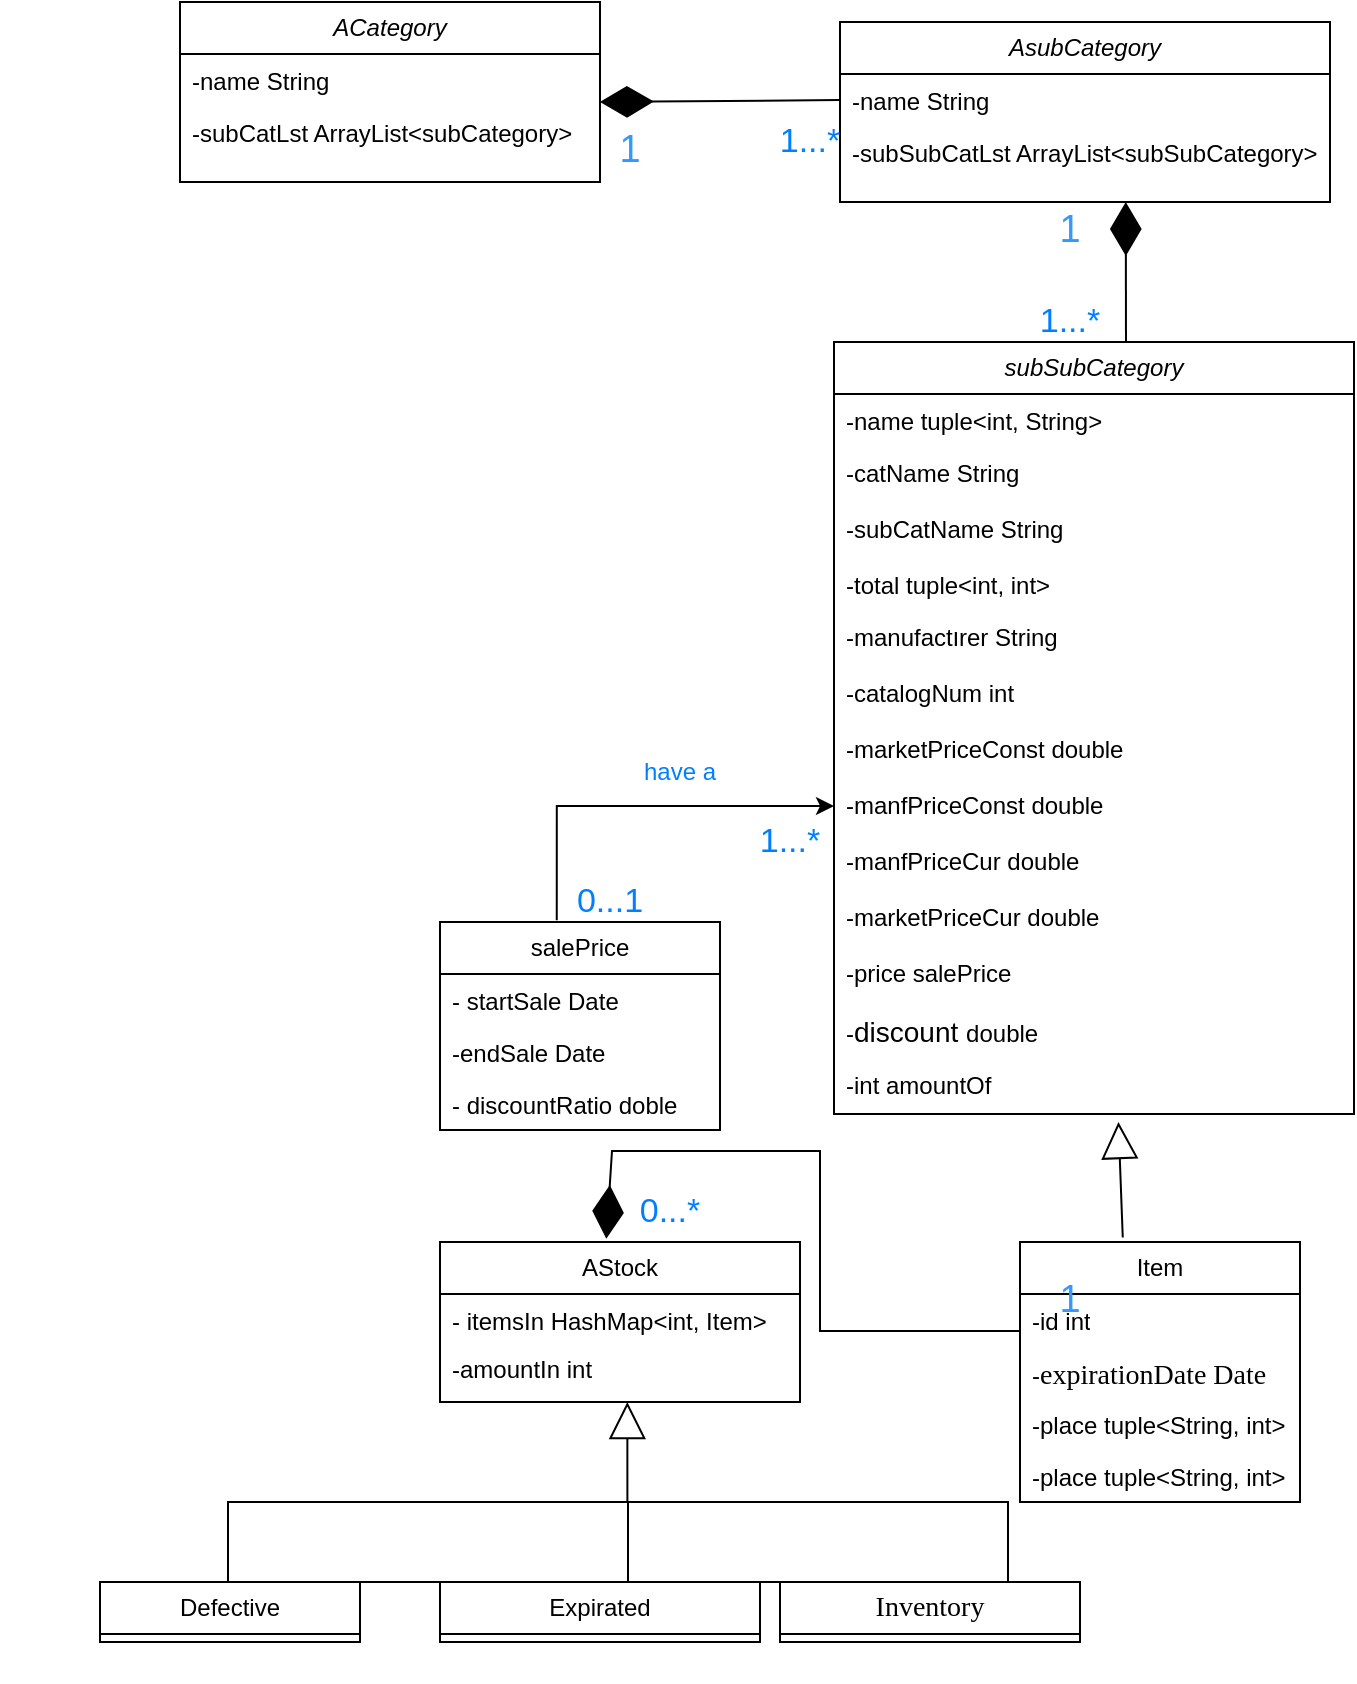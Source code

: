 <mxfile version="24.4.4" type="github">
  <diagram id="C5RBs43oDa-KdzZeNtuy" name="Page-1">
    <mxGraphModel dx="1002" dy="569" grid="1" gridSize="10" guides="1" tooltips="1" connect="1" arrows="1" fold="1" page="1" pageScale="1" pageWidth="827" pageHeight="1169" math="0" shadow="0">
      <root>
        <mxCell id="WIyWlLk6GJQsqaUBKTNV-0" />
        <mxCell id="WIyWlLk6GJQsqaUBKTNV-1" parent="WIyWlLk6GJQsqaUBKTNV-0" />
        <mxCell id="blhzIIwYApXe3oS-4LWT-11" value="&lt;span style=&quot;font-style: italic; text-wrap: nowrap;&quot;&gt;ACategory&lt;/span&gt;" style="swimlane;fontStyle=0;childLayout=stackLayout;horizontal=1;startSize=26;fillColor=none;horizontalStack=0;resizeParent=1;resizeParentMax=0;resizeLast=0;collapsible=1;marginBottom=0;whiteSpace=wrap;html=1;fontFamily=Helvetica;" parent="WIyWlLk6GJQsqaUBKTNV-1" vertex="1">
          <mxGeometry x="240" y="10" width="210" height="90" as="geometry">
            <mxRectangle x="110" y="170" width="90" height="30" as="alternateBounds" />
          </mxGeometry>
        </mxCell>
        <mxCell id="blhzIIwYApXe3oS-4LWT-12" value="-&lt;span style=&quot;text-wrap: nowrap;&quot;&gt;name String&lt;/span&gt;" style="text;strokeColor=none;fillColor=none;align=left;verticalAlign=top;spacingLeft=4;spacingRight=4;overflow=hidden;rotatable=0;points=[[0,0.5],[1,0.5]];portConstraint=eastwest;whiteSpace=wrap;html=1;fontFamily=Helvetica;" parent="blhzIIwYApXe3oS-4LWT-11" vertex="1">
          <mxGeometry y="26" width="210" height="26" as="geometry" />
        </mxCell>
        <mxCell id="blhzIIwYApXe3oS-4LWT-13" value="&lt;span style=&quot;text-wrap: nowrap;&quot;&gt;-subCatLst ArrayList&amp;lt;subCategory&amp;gt;&lt;/span&gt;" style="text;strokeColor=none;fillColor=none;align=left;verticalAlign=top;spacingLeft=4;spacingRight=4;overflow=hidden;rotatable=0;points=[[0,0.5],[1,0.5]];portConstraint=eastwest;whiteSpace=wrap;html=1;fontFamily=Helvetica;" parent="blhzIIwYApXe3oS-4LWT-11" vertex="1">
          <mxGeometry y="52" width="210" height="38" as="geometry" />
        </mxCell>
        <mxCell id="blhzIIwYApXe3oS-4LWT-15" value="&lt;span style=&quot;font-style: italic; text-wrap: nowrap;&quot;&gt;AsubCategory&lt;/span&gt;" style="swimlane;fontStyle=0;childLayout=stackLayout;horizontal=1;startSize=26;fillColor=none;horizontalStack=0;resizeParent=1;resizeParentMax=0;resizeLast=0;collapsible=1;marginBottom=0;whiteSpace=wrap;html=1;fontFamily=Helvetica;" parent="WIyWlLk6GJQsqaUBKTNV-1" vertex="1">
          <mxGeometry x="570" y="20" width="245" height="90" as="geometry">
            <mxRectangle x="110" y="170" width="90" height="30" as="alternateBounds" />
          </mxGeometry>
        </mxCell>
        <mxCell id="blhzIIwYApXe3oS-4LWT-16" value="-&lt;span style=&quot;text-wrap: nowrap;&quot;&gt;name String&lt;/span&gt;" style="text;strokeColor=none;fillColor=none;align=left;verticalAlign=top;spacingLeft=4;spacingRight=4;overflow=hidden;rotatable=0;points=[[0,0.5],[1,0.5]];portConstraint=eastwest;whiteSpace=wrap;html=1;fontFamily=Helvetica;" parent="blhzIIwYApXe3oS-4LWT-15" vertex="1">
          <mxGeometry y="26" width="245" height="26" as="geometry" />
        </mxCell>
        <mxCell id="blhzIIwYApXe3oS-4LWT-17" value="&lt;span style=&quot;text-wrap: nowrap;&quot;&gt;-subSubCatLst ArrayList&amp;lt;subSubCategory&amp;gt;&lt;/span&gt;" style="text;strokeColor=none;fillColor=none;align=left;verticalAlign=top;spacingLeft=4;spacingRight=4;overflow=hidden;rotatable=0;points=[[0,0.5],[1,0.5]];portConstraint=eastwest;whiteSpace=wrap;html=1;fontFamily=Helvetica;" parent="blhzIIwYApXe3oS-4LWT-15" vertex="1">
          <mxGeometry y="52" width="245" height="38" as="geometry" />
        </mxCell>
        <mxCell id="blhzIIwYApXe3oS-4LWT-20" value="" style="endArrow=diamondThin;endFill=1;endSize=24;html=1;rounded=0;fontFamily=Helvetica;exitX=0;exitY=0.5;exitDx=0;exitDy=0;" parent="WIyWlLk6GJQsqaUBKTNV-1" source="blhzIIwYApXe3oS-4LWT-16" edge="1">
          <mxGeometry width="160" relative="1" as="geometry">
            <mxPoint x="540" y="60" as="sourcePoint" />
            <mxPoint x="450" y="60" as="targetPoint" />
            <Array as="points" />
          </mxGeometry>
        </mxCell>
        <mxCell id="blhzIIwYApXe3oS-4LWT-21" value="&lt;p style=&quot;line-height: 120%;&quot;&gt;&lt;font style=&quot;font-size: 19px;&quot; color=&quot;#3399ff&quot;&gt;1&lt;/font&gt;&lt;/p&gt;" style="text;strokeColor=none;align=center;fillColor=none;html=1;verticalAlign=middle;whiteSpace=wrap;rounded=0;fontFamily=Helvetica;" parent="WIyWlLk6GJQsqaUBKTNV-1" vertex="1">
          <mxGeometry x="440" y="70" width="50" height="30" as="geometry" />
        </mxCell>
        <mxCell id="blhzIIwYApXe3oS-4LWT-22" value="&lt;font style=&quot;font-size: 17px;&quot; color=&quot;#007fff&quot;&gt;1...*&lt;/font&gt;" style="text;strokeColor=none;align=center;fillColor=none;html=1;verticalAlign=middle;whiteSpace=wrap;rounded=0;fontFamily=Helvetica;" parent="WIyWlLk6GJQsqaUBKTNV-1" vertex="1">
          <mxGeometry x="530" y="70" width="50" height="20" as="geometry" />
        </mxCell>
        <mxCell id="blhzIIwYApXe3oS-4LWT-23" value="&lt;span style=&quot;font-style: italic; text-wrap: nowrap;&quot;&gt;subSubCategory&lt;/span&gt;" style="swimlane;fontStyle=0;childLayout=stackLayout;horizontal=1;startSize=26;fillColor=none;horizontalStack=0;resizeParent=1;resizeParentMax=0;resizeLast=0;collapsible=1;marginBottom=0;whiteSpace=wrap;html=1;fontFamily=Helvetica;" parent="WIyWlLk6GJQsqaUBKTNV-1" vertex="1">
          <mxGeometry x="567" y="180" width="260" height="386" as="geometry">
            <mxRectangle x="110" y="170" width="90" height="30" as="alternateBounds" />
          </mxGeometry>
        </mxCell>
        <mxCell id="blhzIIwYApXe3oS-4LWT-24" value="-name tuple&amp;lt;int, String&amp;gt;" style="text;strokeColor=none;fillColor=none;align=left;verticalAlign=top;spacingLeft=4;spacingRight=4;overflow=hidden;rotatable=0;points=[[0,0.5],[1,0.5]];portConstraint=eastwest;whiteSpace=wrap;html=1;fontFamily=Helvetica;" parent="blhzIIwYApXe3oS-4LWT-23" vertex="1">
          <mxGeometry y="26" width="260" height="26" as="geometry" />
        </mxCell>
        <mxCell id="blhzIIwYApXe3oS-4LWT-25" value="-catN&lt;span style=&quot;text-wrap: nowrap;&quot;&gt;ame String&lt;/span&gt;&lt;br&gt;&lt;div&gt;&lt;span style=&quot;text-wrap: nowrap;&quot;&gt;&lt;br&gt;&lt;/span&gt;&lt;/div&gt;" style="text;strokeColor=none;fillColor=none;align=left;verticalAlign=top;spacingLeft=4;spacingRight=4;overflow=hidden;rotatable=0;points=[[0,0.5],[1,0.5]];portConstraint=eastwest;whiteSpace=wrap;html=1;fontFamily=Helvetica;" parent="blhzIIwYApXe3oS-4LWT-23" vertex="1">
          <mxGeometry y="52" width="260" height="28" as="geometry" />
        </mxCell>
        <mxCell id="blhzIIwYApXe3oS-4LWT-29" value="-subCatN&lt;span style=&quot;text-wrap: nowrap;&quot;&gt;ame String&lt;/span&gt;" style="text;strokeColor=none;fillColor=none;align=left;verticalAlign=top;spacingLeft=4;spacingRight=4;overflow=hidden;rotatable=0;points=[[0,0.5],[1,0.5]];portConstraint=eastwest;whiteSpace=wrap;html=1;fontFamily=Helvetica;" parent="blhzIIwYApXe3oS-4LWT-23" vertex="1">
          <mxGeometry y="80" width="260" height="28" as="geometry" />
        </mxCell>
        <mxCell id="blhzIIwYApXe3oS-4LWT-30" value="&lt;div&gt;-total tuple&amp;lt;int, int&amp;gt;&lt;span style=&quot;text-wrap: nowrap;&quot;&gt;&lt;br&gt;&lt;/span&gt;&lt;/div&gt;" style="text;strokeColor=none;fillColor=none;align=left;verticalAlign=top;spacingLeft=4;spacingRight=4;overflow=hidden;rotatable=0;points=[[0,0.5],[1,0.5]];portConstraint=eastwest;whiteSpace=wrap;html=1;fontFamily=Helvetica;" parent="blhzIIwYApXe3oS-4LWT-23" vertex="1">
          <mxGeometry y="108" width="260" height="26" as="geometry" />
        </mxCell>
        <mxCell id="blhzIIwYApXe3oS-4LWT-31" value="&lt;span style=&quot;text-wrap: nowrap;&quot;&gt;-manufactוrer String&lt;/span&gt;" style="text;strokeColor=none;fillColor=none;align=left;verticalAlign=top;spacingLeft=4;spacingRight=4;overflow=hidden;rotatable=0;points=[[0,0.5],[1,0.5]];portConstraint=eastwest;whiteSpace=wrap;html=1;fontFamily=Helvetica;" parent="blhzIIwYApXe3oS-4LWT-23" vertex="1">
          <mxGeometry y="134" width="260" height="28" as="geometry" />
        </mxCell>
        <mxCell id="blhzIIwYApXe3oS-4LWT-32" value="&lt;span style=&quot;text-wrap: nowrap;&quot;&gt;-catalogNum int&lt;/span&gt;" style="text;strokeColor=none;fillColor=none;align=left;verticalAlign=top;spacingLeft=4;spacingRight=4;overflow=hidden;rotatable=0;points=[[0,0.5],[1,0.5]];portConstraint=eastwest;whiteSpace=wrap;html=1;fontFamily=Helvetica;" parent="blhzIIwYApXe3oS-4LWT-23" vertex="1">
          <mxGeometry y="162" width="260" height="28" as="geometry" />
        </mxCell>
        <mxCell id="blhzIIwYApXe3oS-4LWT-33" value="&lt;span style=&quot;text-wrap: nowrap;&quot;&gt;-marketPriceConst double&amp;nbsp;&lt;/span&gt;" style="text;strokeColor=none;fillColor=none;align=left;verticalAlign=top;spacingLeft=4;spacingRight=4;overflow=hidden;rotatable=0;points=[[0,0.5],[1,0.5]];portConstraint=eastwest;whiteSpace=wrap;html=1;fontFamily=Helvetica;" parent="blhzIIwYApXe3oS-4LWT-23" vertex="1">
          <mxGeometry y="190" width="260" height="28" as="geometry" />
        </mxCell>
        <mxCell id="blhzIIwYApXe3oS-4LWT-34" value="&lt;span style=&quot;text-wrap: nowrap;&quot;&gt;-manfPriceConst double&amp;nbsp;&lt;/span&gt;" style="text;strokeColor=none;fillColor=none;align=left;verticalAlign=top;spacingLeft=4;spacingRight=4;overflow=hidden;rotatable=0;points=[[0,0.5],[1,0.5]];portConstraint=eastwest;whiteSpace=wrap;html=1;fontFamily=Helvetica;" parent="blhzIIwYApXe3oS-4LWT-23" vertex="1">
          <mxGeometry y="218" width="260" height="28" as="geometry" />
        </mxCell>
        <mxCell id="blhzIIwYApXe3oS-4LWT-35" value="&lt;span style=&quot;text-wrap: nowrap;&quot;&gt;-manfPriceCur double&amp;nbsp;&lt;/span&gt;" style="text;strokeColor=none;fillColor=none;align=left;verticalAlign=top;spacingLeft=4;spacingRight=4;overflow=hidden;rotatable=0;points=[[0,0.5],[1,0.5]];portConstraint=eastwest;whiteSpace=wrap;html=1;fontFamily=Helvetica;" parent="blhzIIwYApXe3oS-4LWT-23" vertex="1">
          <mxGeometry y="246" width="260" height="28" as="geometry" />
        </mxCell>
        <mxCell id="blhzIIwYApXe3oS-4LWT-36" value="&lt;span style=&quot;text-wrap: nowrap;&quot;&gt;-marketPriceCur double&amp;nbsp;&lt;/span&gt;" style="text;strokeColor=none;fillColor=none;align=left;verticalAlign=top;spacingLeft=4;spacingRight=4;overflow=hidden;rotatable=0;points=[[0,0.5],[1,0.5]];portConstraint=eastwest;whiteSpace=wrap;html=1;fontFamily=Helvetica;" parent="blhzIIwYApXe3oS-4LWT-23" vertex="1">
          <mxGeometry y="274" width="260" height="28" as="geometry" />
        </mxCell>
        <mxCell id="blhzIIwYApXe3oS-4LWT-37" value="&lt;span style=&quot;text-wrap: nowrap;&quot;&gt;-price salePrice&amp;nbsp;&lt;/span&gt;" style="text;strokeColor=none;fillColor=none;align=left;verticalAlign=top;spacingLeft=4;spacingRight=4;overflow=hidden;rotatable=0;points=[[0,0.5],[1,0.5]];portConstraint=eastwest;whiteSpace=wrap;html=1;fontFamily=Helvetica;" parent="blhzIIwYApXe3oS-4LWT-23" vertex="1">
          <mxGeometry y="302" width="260" height="28" as="geometry" />
        </mxCell>
        <mxCell id="blhzIIwYApXe3oS-4LWT-38" value="&lt;span style=&quot;text-wrap: nowrap;&quot;&gt;-&lt;/span&gt;&lt;span style=&quot;font-size: 14px;&quot;&gt;discount&amp;nbsp;&lt;/span&gt;&lt;span style=&quot;text-wrap: nowrap;&quot;&gt;double&lt;/span&gt;" style="text;strokeColor=none;fillColor=none;align=left;verticalAlign=top;spacingLeft=4;spacingRight=4;overflow=hidden;rotatable=0;points=[[0,0.5],[1,0.5]];portConstraint=eastwest;whiteSpace=wrap;html=1;fontFamily=Helvetica;" parent="blhzIIwYApXe3oS-4LWT-23" vertex="1">
          <mxGeometry y="330" width="260" height="28" as="geometry" />
        </mxCell>
        <mxCell id="blhzIIwYApXe3oS-4LWT-39" value="&lt;span style=&quot;text-wrap: nowrap;&quot;&gt;-int amountOf&lt;/span&gt;" style="text;strokeColor=none;fillColor=none;align=left;verticalAlign=top;spacingLeft=4;spacingRight=4;overflow=hidden;rotatable=0;points=[[0,0.5],[1,0.5]];portConstraint=eastwest;whiteSpace=wrap;html=1;fontFamily=Helvetica;" parent="blhzIIwYApXe3oS-4LWT-23" vertex="1">
          <mxGeometry y="358" width="260" height="28" as="geometry" />
        </mxCell>
        <mxCell id="blhzIIwYApXe3oS-4LWT-47" value="" style="endArrow=diamondThin;endFill=1;endSize=24;html=1;rounded=0;fontFamily=Helvetica;entryX=0.322;entryY=1.048;entryDx=0;entryDy=0;entryPerimeter=0;" parent="WIyWlLk6GJQsqaUBKTNV-1" edge="1">
          <mxGeometry width="160" relative="1" as="geometry">
            <mxPoint x="713" y="180" as="sourcePoint" />
            <mxPoint x="712.88" y="110.004" as="targetPoint" />
            <Array as="points" />
          </mxGeometry>
        </mxCell>
        <mxCell id="blhzIIwYApXe3oS-4LWT-48" value="&lt;p style=&quot;line-height: 120%;&quot;&gt;&lt;font style=&quot;font-size: 19px;&quot; color=&quot;#3399ff&quot;&gt;1&lt;/font&gt;&lt;/p&gt;" style="text;strokeColor=none;align=center;fillColor=none;html=1;verticalAlign=middle;whiteSpace=wrap;rounded=0;fontFamily=Helvetica;" parent="WIyWlLk6GJQsqaUBKTNV-1" vertex="1">
          <mxGeometry x="660" y="110" width="50" height="30" as="geometry" />
        </mxCell>
        <mxCell id="blhzIIwYApXe3oS-4LWT-49" value="&lt;font style=&quot;font-size: 17px;&quot; color=&quot;#007fff&quot;&gt;1...*&lt;/font&gt;" style="text;strokeColor=none;align=center;fillColor=none;html=1;verticalAlign=middle;whiteSpace=wrap;rounded=0;fontFamily=Helvetica;" parent="WIyWlLk6GJQsqaUBKTNV-1" vertex="1">
          <mxGeometry x="660" y="160" width="50" height="20" as="geometry" />
        </mxCell>
        <mxCell id="blhzIIwYApXe3oS-4LWT-51" value="Item" style="swimlane;fontStyle=0;childLayout=stackLayout;horizontal=1;startSize=26;fillColor=none;horizontalStack=0;resizeParent=1;resizeParentMax=0;resizeLast=0;collapsible=1;marginBottom=0;whiteSpace=wrap;html=1;" parent="WIyWlLk6GJQsqaUBKTNV-1" vertex="1">
          <mxGeometry x="660" y="630" width="140" height="130" as="geometry" />
        </mxCell>
        <mxCell id="blhzIIwYApXe3oS-4LWT-52" value="-id int" style="text;strokeColor=none;fillColor=none;align=left;verticalAlign=top;spacingLeft=4;spacingRight=4;overflow=hidden;rotatable=0;points=[[0,0.5],[1,0.5]];portConstraint=eastwest;whiteSpace=wrap;html=1;" parent="blhzIIwYApXe3oS-4LWT-51" vertex="1">
          <mxGeometry y="26" width="140" height="26" as="geometry" />
        </mxCell>
        <mxCell id="blhzIIwYApXe3oS-4LWT-53" value="-&lt;span style=&quot;font-family: Assistant; font-size: 14px;&quot;&gt;expirationDate Date&lt;/span&gt;" style="text;strokeColor=none;fillColor=none;align=left;verticalAlign=top;spacingLeft=4;spacingRight=4;overflow=hidden;rotatable=0;points=[[0,0.5],[1,0.5]];portConstraint=eastwest;whiteSpace=wrap;html=1;" parent="blhzIIwYApXe3oS-4LWT-51" vertex="1">
          <mxGeometry y="52" width="140" height="26" as="geometry" />
        </mxCell>
        <mxCell id="blhzIIwYApXe3oS-4LWT-56" value="-place tuple&amp;lt;String, int&amp;gt;" style="text;strokeColor=none;fillColor=none;align=left;verticalAlign=top;spacingLeft=4;spacingRight=4;overflow=hidden;rotatable=0;points=[[0,0.5],[1,0.5]];portConstraint=eastwest;whiteSpace=wrap;html=1;" parent="blhzIIwYApXe3oS-4LWT-51" vertex="1">
          <mxGeometry y="78" width="140" height="26" as="geometry" />
        </mxCell>
        <mxCell id="blhzIIwYApXe3oS-4LWT-54" value="-place tuple&amp;lt;String, int&amp;gt;" style="text;strokeColor=none;fillColor=none;align=left;verticalAlign=top;spacingLeft=4;spacingRight=4;overflow=hidden;rotatable=0;points=[[0,0.5],[1,0.5]];portConstraint=eastwest;whiteSpace=wrap;html=1;" parent="blhzIIwYApXe3oS-4LWT-51" vertex="1">
          <mxGeometry y="104" width="140" height="26" as="geometry" />
        </mxCell>
        <mxCell id="blhzIIwYApXe3oS-4LWT-57" value="" style="endArrow=block;endSize=16;endFill=0;html=1;rounded=0;entryX=0.547;entryY=1.143;entryDx=0;entryDy=0;entryPerimeter=0;exitX=0.367;exitY=-0.017;exitDx=0;exitDy=0;exitPerimeter=0;" parent="WIyWlLk6GJQsqaUBKTNV-1" source="blhzIIwYApXe3oS-4LWT-51" edge="1" target="blhzIIwYApXe3oS-4LWT-39">
          <mxGeometry width="160" relative="1" as="geometry">
            <mxPoint x="689.14" y="734.63" as="sourcePoint" />
            <mxPoint x="660" y="666.004" as="targetPoint" />
          </mxGeometry>
        </mxCell>
        <mxCell id="blhzIIwYApXe3oS-4LWT-80" value="" style="endArrow=diamondThin;endFill=1;endSize=24;html=1;rounded=0;fontFamily=Helvetica;exitX=1;exitY=0;exitDx=0;exitDy=0;entryX=0.462;entryY=-0.02;entryDx=0;entryDy=0;entryPerimeter=0;" parent="WIyWlLk6GJQsqaUBKTNV-1" edge="1" target="blhzIIwYApXe3oS-4LWT-58">
          <mxGeometry width="160" relative="1" as="geometry">
            <mxPoint x="660" y="674.5" as="sourcePoint" />
            <mxPoint x="370" y="630" as="targetPoint" />
            <Array as="points">
              <mxPoint x="560" y="674.5" />
              <mxPoint x="560" y="614.5" />
              <mxPoint x="560" y="584.5" />
              <mxPoint x="456" y="584.5" />
            </Array>
          </mxGeometry>
        </mxCell>
        <mxCell id="blhzIIwYApXe3oS-4LWT-83" value="&lt;font style=&quot;font-size: 17px;&quot; color=&quot;#007fff&quot;&gt;0...*&lt;/font&gt;" style="text;strokeColor=none;align=center;fillColor=none;html=1;verticalAlign=middle;whiteSpace=wrap;rounded=0;fontFamily=Helvetica;" parent="WIyWlLk6GJQsqaUBKTNV-1" vertex="1">
          <mxGeometry x="460" y="600" width="50" height="30" as="geometry" />
        </mxCell>
        <mxCell id="blhzIIwYApXe3oS-4LWT-91" style="edgeStyle=orthogonalEdgeStyle;rounded=0;orthogonalLoop=1;jettySize=auto;html=1;entryX=0;entryY=0.5;entryDx=0;entryDy=0;exitX=0.417;exitY=-0.008;exitDx=0;exitDy=0;exitPerimeter=0;" parent="WIyWlLk6GJQsqaUBKTNV-1" source="blhzIIwYApXe3oS-4LWT-84" target="blhzIIwYApXe3oS-4LWT-34" edge="1">
          <mxGeometry relative="1" as="geometry">
            <mxPoint x="370" y="440" as="sourcePoint" />
          </mxGeometry>
        </mxCell>
        <mxCell id="blhzIIwYApXe3oS-4LWT-84" value="salePrice" style="swimlane;fontStyle=0;childLayout=stackLayout;horizontal=1;startSize=26;fillColor=none;horizontalStack=0;resizeParent=1;resizeParentMax=0;resizeLast=0;collapsible=1;marginBottom=0;whiteSpace=wrap;html=1;" parent="WIyWlLk6GJQsqaUBKTNV-1" vertex="1">
          <mxGeometry x="370" y="470" width="140" height="104" as="geometry" />
        </mxCell>
        <mxCell id="blhzIIwYApXe3oS-4LWT-85" value="- startSale Date" style="text;strokeColor=none;fillColor=none;align=left;verticalAlign=top;spacingLeft=4;spacingRight=4;overflow=hidden;rotatable=0;points=[[0,0.5],[1,0.5]];portConstraint=eastwest;whiteSpace=wrap;html=1;" parent="blhzIIwYApXe3oS-4LWT-84" vertex="1">
          <mxGeometry y="26" width="140" height="26" as="geometry" />
        </mxCell>
        <mxCell id="blhzIIwYApXe3oS-4LWT-86" value="-endSale Date" style="text;strokeColor=none;fillColor=none;align=left;verticalAlign=top;spacingLeft=4;spacingRight=4;overflow=hidden;rotatable=0;points=[[0,0.5],[1,0.5]];portConstraint=eastwest;whiteSpace=wrap;html=1;" parent="blhzIIwYApXe3oS-4LWT-84" vertex="1">
          <mxGeometry y="52" width="140" height="26" as="geometry" />
        </mxCell>
        <mxCell id="blhzIIwYApXe3oS-4LWT-89" value="- discountRatio doble" style="text;strokeColor=none;fillColor=none;align=left;verticalAlign=top;spacingLeft=4;spacingRight=4;overflow=hidden;rotatable=0;points=[[0,0.5],[1,0.5]];portConstraint=eastwest;whiteSpace=wrap;html=1;" parent="blhzIIwYApXe3oS-4LWT-84" vertex="1">
          <mxGeometry y="78" width="140" height="26" as="geometry" />
        </mxCell>
        <mxCell id="blhzIIwYApXe3oS-4LWT-92" value="&lt;font color=&quot;#007fff&quot;&gt;have a&lt;/font&gt;" style="text;strokeColor=none;align=center;fillColor=none;html=1;verticalAlign=middle;whiteSpace=wrap;rounded=0;" parent="WIyWlLk6GJQsqaUBKTNV-1" vertex="1">
          <mxGeometry x="460" y="380" width="60" height="30" as="geometry" />
        </mxCell>
        <mxCell id="blhzIIwYApXe3oS-4LWT-93" value="&lt;font style=&quot;font-size: 17px;&quot; color=&quot;#007fff&quot;&gt;0...1&lt;/font&gt;" style="text;strokeColor=none;align=center;fillColor=none;html=1;verticalAlign=middle;whiteSpace=wrap;rounded=0;fontFamily=Helvetica;" parent="WIyWlLk6GJQsqaUBKTNV-1" vertex="1">
          <mxGeometry x="430" y="450" width="50" height="20" as="geometry" />
        </mxCell>
        <mxCell id="blhzIIwYApXe3oS-4LWT-94" value="&lt;font style=&quot;font-size: 17px;&quot; color=&quot;#007fff&quot;&gt;1...*&lt;/font&gt;" style="text;strokeColor=none;align=center;fillColor=none;html=1;verticalAlign=middle;whiteSpace=wrap;rounded=0;fontFamily=Helvetica;" parent="WIyWlLk6GJQsqaUBKTNV-1" vertex="1">
          <mxGeometry x="520" y="420" width="50" height="20" as="geometry" />
        </mxCell>
        <mxCell id="51y_q990u38oWhjzo1hq-1" value="" style="group" vertex="1" connectable="0" parent="WIyWlLk6GJQsqaUBKTNV-1">
          <mxGeometry x="150" y="630" width="580" height="220" as="geometry" />
        </mxCell>
        <mxCell id="blhzIIwYApXe3oS-4LWT-58" value="AStock" style="swimlane;fontStyle=0;childLayout=stackLayout;horizontal=1;startSize=26;fillColor=none;horizontalStack=0;resizeParent=1;resizeParentMax=0;resizeLast=0;collapsible=1;marginBottom=0;whiteSpace=wrap;html=1;" parent="51y_q990u38oWhjzo1hq-1" vertex="1">
          <mxGeometry x="220" width="180" height="80" as="geometry" />
        </mxCell>
        <mxCell id="blhzIIwYApXe3oS-4LWT-59" value="- itemsIn HashMap&amp;lt;int, Item&amp;gt;&amp;nbsp;" style="text;strokeColor=none;fillColor=none;align=left;verticalAlign=top;spacingLeft=4;spacingRight=4;overflow=hidden;rotatable=0;points=[[0,0.5],[1,0.5]];portConstraint=eastwest;whiteSpace=wrap;html=1;" parent="blhzIIwYApXe3oS-4LWT-58" vertex="1">
          <mxGeometry y="26" width="180" height="24" as="geometry" />
        </mxCell>
        <mxCell id="blhzIIwYApXe3oS-4LWT-63" value="-amountIn int&lt;div&gt;&lt;br&gt;&lt;/div&gt;" style="text;strokeColor=none;fillColor=none;align=left;verticalAlign=top;spacingLeft=4;spacingRight=4;overflow=hidden;rotatable=0;points=[[0,0.5],[1,0.5]];portConstraint=eastwest;whiteSpace=wrap;html=1;" parent="blhzIIwYApXe3oS-4LWT-58" vertex="1">
          <mxGeometry y="50" width="180" height="30" as="geometry" />
        </mxCell>
        <mxCell id="blhzIIwYApXe3oS-4LWT-66" value="&lt;span style=&quot;font-family: Assistant; font-size: 14px; text-align: start;&quot;&gt;Inventory&lt;/span&gt;" style="swimlane;fontStyle=0;childLayout=stackLayout;horizontal=1;startSize=26;fillColor=none;horizontalStack=0;resizeParent=1;resizeParentMax=0;resizeLast=0;collapsible=1;marginBottom=0;whiteSpace=wrap;html=1;" parent="51y_q990u38oWhjzo1hq-1" vertex="1">
          <mxGeometry x="390" y="170" width="150" height="30" as="geometry" />
        </mxCell>
        <mxCell id="blhzIIwYApXe3oS-4LWT-69" value="Expirated" style="swimlane;fontStyle=0;childLayout=stackLayout;horizontal=1;startSize=26;fillColor=none;horizontalStack=0;resizeParent=1;resizeParentMax=0;resizeLast=0;collapsible=1;marginBottom=0;whiteSpace=wrap;html=1;" parent="51y_q990u38oWhjzo1hq-1" vertex="1">
          <mxGeometry x="220" y="170" width="160" height="30" as="geometry" />
        </mxCell>
        <mxCell id="blhzIIwYApXe3oS-4LWT-72" value="Defective" style="swimlane;fontStyle=0;childLayout=stackLayout;horizontal=1;startSize=26;fillColor=none;horizontalStack=0;resizeParent=1;resizeParentMax=0;resizeLast=0;collapsible=1;marginBottom=0;whiteSpace=wrap;html=1;" parent="51y_q990u38oWhjzo1hq-1" vertex="1">
          <mxGeometry x="50" y="170" width="130" height="30" as="geometry" />
        </mxCell>
        <mxCell id="blhzIIwYApXe3oS-4LWT-81" value="&lt;p style=&quot;line-height: 120%;&quot;&gt;&lt;font style=&quot;font-size: 19px;&quot; color=&quot;#3399ff&quot;&gt;1&lt;/font&gt;&lt;/p&gt;" style="text;strokeColor=none;align=center;fillColor=none;html=1;verticalAlign=middle;whiteSpace=wrap;rounded=0;fontFamily=Helvetica;" parent="51y_q990u38oWhjzo1hq-1" vertex="1">
          <mxGeometry x="520" y="20" width="30" height="20" as="geometry" />
        </mxCell>
        <mxCell id="blhzIIwYApXe3oS-4LWT-64" value="" style="endArrow=block;endSize=16;endFill=0;html=1;rounded=0;entryX=0.471;entryY=1.113;entryDx=0;entryDy=0;entryPerimeter=0;edgeStyle=orthogonalEdgeStyle;" parent="51y_q990u38oWhjzo1hq-1" edge="1">
          <mxGeometry width="160" relative="1" as="geometry">
            <mxPoint x="309" y="170" as="sourcePoint" />
            <mxPoint x="313.67" y="80" as="targetPoint" />
            <Array as="points">
              <mxPoint x="314" y="170" />
              <mxPoint x="314" y="130" />
              <mxPoint x="114" y="130" />
              <mxPoint x="114" y="170" />
              <mxPoint x="504" y="170" />
              <mxPoint x="504" y="130" />
              <mxPoint x="314" y="130" />
            </Array>
          </mxGeometry>
        </mxCell>
      </root>
    </mxGraphModel>
  </diagram>
</mxfile>
